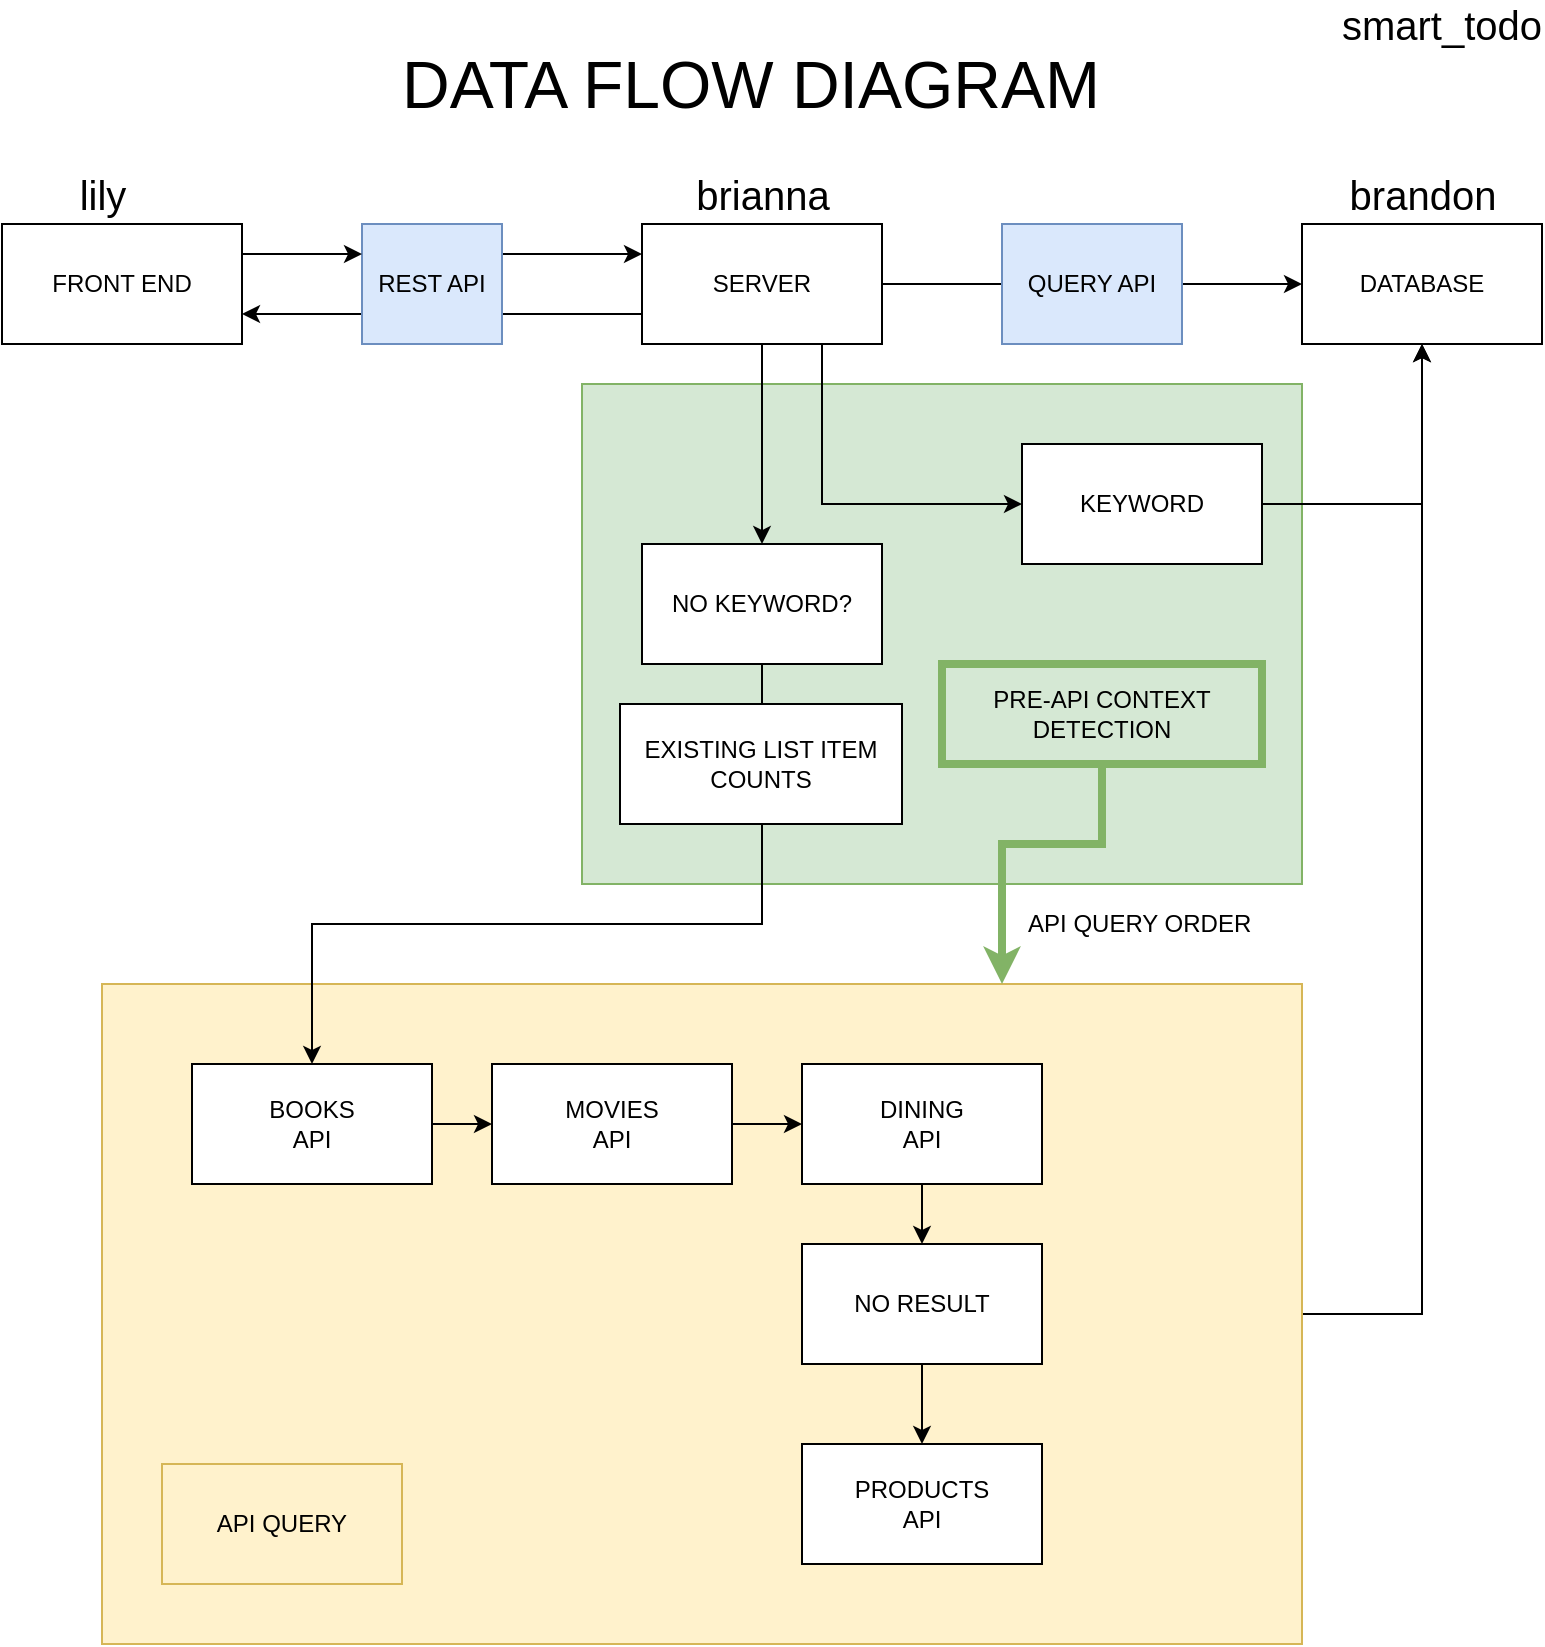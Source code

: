 <mxfile version="14.5.1" type="device" pages="2"><diagram id="akPs3F7u47zEiU5aFHe5" name="Page-1"><mxGraphModel dx="1422" dy="764" grid="1" gridSize="10" guides="1" tooltips="1" connect="1" arrows="1" fold="1" page="1" pageScale="1" pageWidth="827" pageHeight="1169" math="0" shadow="0"><root><mxCell id="0"/><mxCell id="1" parent="0"/><mxCell id="kNsVRQtsYTzr1kJDwFpK-58" value="" style="rounded=0;whiteSpace=wrap;html=1;fillColor=#d5e8d4;strokeColor=#82b366;" vertex="1" parent="1"><mxGeometry x="330" y="200" width="360" height="250" as="geometry"/></mxCell><mxCell id="kNsVRQtsYTzr1kJDwFpK-48" style="edgeStyle=orthogonalEdgeStyle;rounded=0;orthogonalLoop=1;jettySize=auto;html=1;exitX=1;exitY=0.5;exitDx=0;exitDy=0;entryX=0.5;entryY=1;entryDx=0;entryDy=0;" edge="1" parent="1" source="kNsVRQtsYTzr1kJDwFpK-46" target="kNsVRQtsYTzr1kJDwFpK-3"><mxGeometry relative="1" as="geometry"/></mxCell><mxCell id="kNsVRQtsYTzr1kJDwFpK-46" value="" style="rounded=0;whiteSpace=wrap;html=1;fillColor=#fff2cc;strokeColor=#d6b656;" vertex="1" parent="1"><mxGeometry x="90" y="500" width="600" height="330" as="geometry"/></mxCell><mxCell id="kNsVRQtsYTzr1kJDwFpK-10" style="edgeStyle=orthogonalEdgeStyle;rounded=0;orthogonalLoop=1;jettySize=auto;html=1;exitX=1;exitY=0.25;exitDx=0;exitDy=0;entryX=0;entryY=0.25;entryDx=0;entryDy=0;" edge="1" parent="1" source="kNsVRQtsYTzr1kJDwFpK-51" target="kNsVRQtsYTzr1kJDwFpK-2"><mxGeometry relative="1" as="geometry"/></mxCell><mxCell id="kNsVRQtsYTzr1kJDwFpK-1" value="FRONT END" style="rounded=0;whiteSpace=wrap;html=1;" vertex="1" parent="1"><mxGeometry x="40" y="120" width="120" height="60" as="geometry"/></mxCell><mxCell id="kNsVRQtsYTzr1kJDwFpK-21" style="edgeStyle=orthogonalEdgeStyle;rounded=0;orthogonalLoop=1;jettySize=auto;html=1;exitX=0;exitY=0.75;exitDx=0;exitDy=0;entryX=1;entryY=0.75;entryDx=0;entryDy=0;" edge="1" parent="1" source="kNsVRQtsYTzr1kJDwFpK-2" target="kNsVRQtsYTzr1kJDwFpK-1"><mxGeometry relative="1" as="geometry"/></mxCell><mxCell id="kNsVRQtsYTzr1kJDwFpK-33" style="edgeStyle=orthogonalEdgeStyle;rounded=0;orthogonalLoop=1;jettySize=auto;html=1;exitX=0.5;exitY=1;exitDx=0;exitDy=0;entryX=0.5;entryY=0;entryDx=0;entryDy=0;" edge="1" parent="1" source="kNsVRQtsYTzr1kJDwFpK-2" target="kNsVRQtsYTzr1kJDwFpK-27"><mxGeometry relative="1" as="geometry"/></mxCell><mxCell id="kNsVRQtsYTzr1kJDwFpK-43" style="edgeStyle=orthogonalEdgeStyle;rounded=0;orthogonalLoop=1;jettySize=auto;html=1;exitX=0.75;exitY=1;exitDx=0;exitDy=0;entryX=0;entryY=0.5;entryDx=0;entryDy=0;" edge="1" parent="1" source="kNsVRQtsYTzr1kJDwFpK-2" target="kNsVRQtsYTzr1kJDwFpK-34"><mxGeometry relative="1" as="geometry"/></mxCell><mxCell id="kNsVRQtsYTzr1kJDwFpK-50" style="edgeStyle=orthogonalEdgeStyle;rounded=0;orthogonalLoop=1;jettySize=auto;html=1;exitX=1;exitY=0.5;exitDx=0;exitDy=0;entryX=0;entryY=0.5;entryDx=0;entryDy=0;" edge="1" parent="1" source="kNsVRQtsYTzr1kJDwFpK-2" target="kNsVRQtsYTzr1kJDwFpK-3"><mxGeometry relative="1" as="geometry"/></mxCell><mxCell id="kNsVRQtsYTzr1kJDwFpK-2" value="SERVER" style="rounded=0;whiteSpace=wrap;html=1;" vertex="1" parent="1"><mxGeometry x="360" y="120" width="120" height="60" as="geometry"/></mxCell><mxCell id="kNsVRQtsYTzr1kJDwFpK-3" value="DATABASE" style="rounded=0;whiteSpace=wrap;html=1;" vertex="1" parent="1"><mxGeometry x="690" y="120" width="120" height="60" as="geometry"/></mxCell><mxCell id="kNsVRQtsYTzr1kJDwFpK-35" style="edgeStyle=orthogonalEdgeStyle;rounded=0;orthogonalLoop=1;jettySize=auto;html=1;exitX=1;exitY=0.5;exitDx=0;exitDy=0;entryX=0;entryY=0.5;entryDx=0;entryDy=0;" edge="1" parent="1" source="kNsVRQtsYTzr1kJDwFpK-5" target="kNsVRQtsYTzr1kJDwFpK-6"><mxGeometry relative="1" as="geometry"/></mxCell><mxCell id="kNsVRQtsYTzr1kJDwFpK-5" value="BOOKS&lt;br&gt;API" style="rounded=0;whiteSpace=wrap;html=1;" vertex="1" parent="1"><mxGeometry x="135" y="540" width="120" height="60" as="geometry"/></mxCell><mxCell id="kNsVRQtsYTzr1kJDwFpK-36" style="edgeStyle=orthogonalEdgeStyle;rounded=0;orthogonalLoop=1;jettySize=auto;html=1;exitX=1;exitY=0.5;exitDx=0;exitDy=0;entryX=0;entryY=0.5;entryDx=0;entryDy=0;" edge="1" parent="1" source="kNsVRQtsYTzr1kJDwFpK-6" target="kNsVRQtsYTzr1kJDwFpK-7"><mxGeometry relative="1" as="geometry"><mxPoint x="515" y="570" as="sourcePoint"/></mxGeometry></mxCell><mxCell id="kNsVRQtsYTzr1kJDwFpK-6" value="MOVIES&lt;br&gt;API" style="rounded=0;whiteSpace=wrap;html=1;" vertex="1" parent="1"><mxGeometry x="285" y="540" width="120" height="60" as="geometry"/></mxCell><mxCell id="kNsVRQtsYTzr1kJDwFpK-45" style="edgeStyle=orthogonalEdgeStyle;rounded=0;orthogonalLoop=1;jettySize=auto;html=1;exitX=0.5;exitY=1;exitDx=0;exitDy=0;entryX=0.5;entryY=0;entryDx=0;entryDy=0;" edge="1" parent="1" source="kNsVRQtsYTzr1kJDwFpK-7" target="kNsVRQtsYTzr1kJDwFpK-38"><mxGeometry relative="1" as="geometry"/></mxCell><mxCell id="kNsVRQtsYTzr1kJDwFpK-7" value="DINING&lt;br&gt;API" style="rounded=0;whiteSpace=wrap;html=1;" vertex="1" parent="1"><mxGeometry x="440" y="540" width="120" height="60" as="geometry"/></mxCell><mxCell id="kNsVRQtsYTzr1kJDwFpK-8" value="PRODUCTS&lt;br&gt;API" style="rounded=0;whiteSpace=wrap;html=1;" vertex="1" parent="1"><mxGeometry x="440" y="730" width="120" height="60" as="geometry"/></mxCell><mxCell id="kNsVRQtsYTzr1kJDwFpK-28" style="edgeStyle=orthogonalEdgeStyle;rounded=0;orthogonalLoop=1;jettySize=auto;html=1;exitX=0.5;exitY=1;exitDx=0;exitDy=0;entryX=0.5;entryY=0;entryDx=0;entryDy=0;" edge="1" parent="1" target="kNsVRQtsYTzr1kJDwFpK-5"><mxGeometry relative="1" as="geometry"><mxPoint x="420" y="440" as="sourcePoint"/><Array as="points"><mxPoint x="195" y="470"/></Array></mxGeometry></mxCell><mxCell id="kNsVRQtsYTzr1kJDwFpK-27" value="NO KEYWORD?" style="rounded=0;whiteSpace=wrap;html=1;" vertex="1" parent="1"><mxGeometry x="360" y="280" width="120" height="60" as="geometry"/></mxCell><mxCell id="kNsVRQtsYTzr1kJDwFpK-44" style="edgeStyle=orthogonalEdgeStyle;rounded=0;orthogonalLoop=1;jettySize=auto;html=1;exitX=1;exitY=0.5;exitDx=0;exitDy=0;entryX=0.5;entryY=1;entryDx=0;entryDy=0;" edge="1" parent="1" source="kNsVRQtsYTzr1kJDwFpK-34" target="kNsVRQtsYTzr1kJDwFpK-3"><mxGeometry relative="1" as="geometry"/></mxCell><mxCell id="kNsVRQtsYTzr1kJDwFpK-34" value="KEYWORD" style="rounded=0;whiteSpace=wrap;html=1;" vertex="1" parent="1"><mxGeometry x="550" y="230" width="120" height="60" as="geometry"/></mxCell><mxCell id="kNsVRQtsYTzr1kJDwFpK-40" style="edgeStyle=orthogonalEdgeStyle;rounded=0;orthogonalLoop=1;jettySize=auto;html=1;exitX=0.5;exitY=1;exitDx=0;exitDy=0;entryX=0.5;entryY=0;entryDx=0;entryDy=0;" edge="1" parent="1" source="kNsVRQtsYTzr1kJDwFpK-38" target="kNsVRQtsYTzr1kJDwFpK-8"><mxGeometry relative="1" as="geometry"/></mxCell><mxCell id="kNsVRQtsYTzr1kJDwFpK-38" value="NO RESULT" style="rounded=0;whiteSpace=wrap;html=1;" vertex="1" parent="1"><mxGeometry x="440" y="630" width="120" height="60" as="geometry"/></mxCell><mxCell id="kNsVRQtsYTzr1kJDwFpK-49" value="API QUERY" style="rounded=0;whiteSpace=wrap;html=1;fillColor=#fff2cc;strokeColor=#d6b656;" vertex="1" parent="1"><mxGeometry x="120" y="740" width="120" height="60" as="geometry"/></mxCell><mxCell id="kNsVRQtsYTzr1kJDwFpK-51" value="REST API" style="rounded=0;whiteSpace=wrap;html=1;fillColor=#dae8fc;strokeColor=#6c8ebf;" vertex="1" parent="1"><mxGeometry x="220" y="120" width="70" height="60" as="geometry"/></mxCell><mxCell id="kNsVRQtsYTzr1kJDwFpK-52" style="edgeStyle=orthogonalEdgeStyle;rounded=0;orthogonalLoop=1;jettySize=auto;html=1;exitX=1;exitY=0.25;exitDx=0;exitDy=0;entryX=0;entryY=0.25;entryDx=0;entryDy=0;" edge="1" parent="1" source="kNsVRQtsYTzr1kJDwFpK-1" target="kNsVRQtsYTzr1kJDwFpK-51"><mxGeometry relative="1" as="geometry"><mxPoint x="160" y="135" as="sourcePoint"/><mxPoint x="360" y="135" as="targetPoint"/></mxGeometry></mxCell><mxCell id="kNsVRQtsYTzr1kJDwFpK-53" value="QUERY API" style="rounded=0;whiteSpace=wrap;html=1;fillColor=#dae8fc;strokeColor=#6c8ebf;" vertex="1" parent="1"><mxGeometry x="540" y="120" width="90" height="60" as="geometry"/></mxCell><mxCell id="kNsVRQtsYTzr1kJDwFpK-70" style="edgeStyle=orthogonalEdgeStyle;rounded=0;orthogonalLoop=1;jettySize=auto;html=1;exitX=0.5;exitY=1;exitDx=0;exitDy=0;entryX=0.75;entryY=0;entryDx=0;entryDy=0;fillColor=#d5e8d4;strokeColor=#82b366;strokeWidth=4;" edge="1" parent="1" source="kNsVRQtsYTzr1kJDwFpK-59" target="kNsVRQtsYTzr1kJDwFpK-46"><mxGeometry relative="1" as="geometry"><Array as="points"><mxPoint x="590" y="430"/><mxPoint x="540" y="430"/></Array></mxGeometry></mxCell><mxCell id="kNsVRQtsYTzr1kJDwFpK-59" value="PRE-API CONTEXT DETECTION" style="rounded=0;whiteSpace=wrap;html=1;fillColor=#d5e8d4;strokeColor=#82b366;strokeWidth=4;" vertex="1" parent="1"><mxGeometry x="510" y="340" width="160" height="50" as="geometry"/></mxCell><mxCell id="kNsVRQtsYTzr1kJDwFpK-68" style="edgeStyle=orthogonalEdgeStyle;rounded=0;orthogonalLoop=1;jettySize=auto;html=1;exitX=0.5;exitY=1;exitDx=0;exitDy=0;entryX=0.5;entryY=0;entryDx=0;entryDy=0;" edge="1" parent="1" source="kNsVRQtsYTzr1kJDwFpK-27"><mxGeometry relative="1" as="geometry"><mxPoint x="420" y="340" as="sourcePoint"/><mxPoint x="420" y="380" as="targetPoint"/><Array as="points"><mxPoint x="420" y="470"/></Array></mxGeometry></mxCell><mxCell id="kNsVRQtsYTzr1kJDwFpK-69" value="EXISTING LIST ITEM COUNTS" style="rounded=0;whiteSpace=wrap;html=1;" vertex="1" parent="1"><mxGeometry x="349" y="360" width="141" height="60" as="geometry"/></mxCell><mxCell id="kNsVRQtsYTzr1kJDwFpK-71" value="API QUERY ORDER&amp;nbsp;" style="text;html=1;align=center;verticalAlign=middle;resizable=0;points=[];autosize=1;" vertex="1" parent="1"><mxGeometry x="545" y="460" width="130" height="20" as="geometry"/></mxCell><mxCell id="kNsVRQtsYTzr1kJDwFpK-73" value="DATA FLOW DIAGRAM" style="text;html=1;align=center;verticalAlign=middle;resizable=0;points=[];autosize=1;fontSize=33;" vertex="1" parent="1"><mxGeometry x="234" y="25" width="360" height="50" as="geometry"/></mxCell><mxCell id="kNsVRQtsYTzr1kJDwFpK-74" value="smart_todo" style="text;html=1;strokeColor=none;fillColor=none;align=center;verticalAlign=middle;whiteSpace=wrap;rounded=0;fontSize=20;" vertex="1" parent="1"><mxGeometry x="740" y="10" width="40" height="20" as="geometry"/></mxCell><mxCell id="kNsVRQtsYTzr1kJDwFpK-76" value="brianna" style="text;html=1;align=center;verticalAlign=middle;resizable=0;points=[];autosize=1;fontSize=20;" vertex="1" parent="1"><mxGeometry x="380" y="90" width="80" height="30" as="geometry"/></mxCell><mxCell id="kNsVRQtsYTzr1kJDwFpK-79" value="lily" style="text;html=1;align=center;verticalAlign=middle;resizable=0;points=[];autosize=1;fontSize=20;" vertex="1" parent="1"><mxGeometry x="70" y="90" width="40" height="30" as="geometry"/></mxCell><mxCell id="kNsVRQtsYTzr1kJDwFpK-80" value="brandon" style="text;html=1;align=center;verticalAlign=middle;resizable=0;points=[];autosize=1;fontSize=20;" vertex="1" parent="1"><mxGeometry x="705" y="90" width="90" height="30" as="geometry"/></mxCell></root></mxGraphModel></diagram><diagram id="EKnsAu1koXxiraQ2GTsO" name="Page-2"><mxGraphModel dx="1185" dy="1806" grid="1" gridSize="10" guides="1" tooltips="1" connect="1" arrows="1" fold="1" page="1" pageScale="1" pageWidth="827" pageHeight="1169" math="0" shadow="0"><root><mxCell id="0pTXYxEV5gn-AIqveKYm-0"/><mxCell id="0pTXYxEV5gn-AIqveKYm-1" parent="0pTXYxEV5gn-AIqveKYm-0"/><mxCell id="0pTXYxEV5gn-AIqveKYm-2" value="" style="endArrow=classic;html=1;strokeWidth=4;fontSize=20;" edge="1" parent="0pTXYxEV5gn-AIqveKYm-1"><mxGeometry width="50" height="50" relative="1" as="geometry"><mxPoint x="390" y="460" as="sourcePoint"/><mxPoint x="390" y="-100" as="targetPoint"/></mxGeometry></mxCell><mxCell id="0pTXYxEV5gn-AIqveKYm-3" value="" style="endArrow=classic;html=1;strokeWidth=4;fontSize=20;fillColor=#dae8fc;strokeColor=#6c8ebf;" edge="1" parent="0pTXYxEV5gn-AIqveKYm-1"><mxGeometry width="50" height="50" relative="1" as="geometry"><mxPoint x="390" y="420" as="sourcePoint"/><mxPoint x="310" y="10" as="targetPoint"/><Array as="points"><mxPoint x="310" y="350"/></Array></mxGeometry></mxCell><mxCell id="0pTXYxEV5gn-AIqveKYm-4" value="" style="endArrow=classic;html=1;strokeWidth=4;fontSize=20;" edge="1" parent="0pTXYxEV5gn-AIqveKYm-1"><mxGeometry width="50" height="50" relative="1" as="geometry"><mxPoint x="390" y="420" as="sourcePoint"/><mxPoint x="470" y="200" as="targetPoint"/><Array as="points"><mxPoint x="470" y="350"/></Array></mxGeometry></mxCell><mxCell id="0pTXYxEV5gn-AIqveKYm-8" value="" style="endArrow=classic;html=1;strokeWidth=4;fontSize=20;dashed=1;fillColor=#d5e8d4;strokeColor=#82b366;" edge="1" parent="0pTXYxEV5gn-AIqveKYm-1"><mxGeometry width="50" height="50" relative="1" as="geometry"><mxPoint x="260" y="230" as="sourcePoint"/><mxPoint x="310" y="190" as="targetPoint"/><Array as="points"><mxPoint x="260" y="200"/><mxPoint x="280" y="190"/></Array></mxGeometry></mxCell><mxCell id="0pTXYxEV5gn-AIqveKYm-9" value="" style="endArrow=classic;html=1;strokeWidth=4;fontSize=20;fillColor=#f8cecc;strokeColor=#b85450;" edge="1" parent="0pTXYxEV5gn-AIqveKYm-1"><mxGeometry width="50" height="50" relative="1" as="geometry"><mxPoint x="310" y="170" as="sourcePoint"/><mxPoint x="350" y="90" as="targetPoint"/><Array as="points"><mxPoint x="350" y="160"/></Array></mxGeometry></mxCell><mxCell id="0pTXYxEV5gn-AIqveKYm-10" value="" style="endArrow=classic;html=1;strokeWidth=4;fontSize=20;fillColor=#d5e8d4;strokeColor=#82b366;" edge="1" parent="0pTXYxEV5gn-AIqveKYm-1"><mxGeometry width="50" height="50" relative="1" as="geometry"><mxPoint x="310" y="290" as="sourcePoint"/><mxPoint x="260" y="230" as="targetPoint"/><Array as="points"><mxPoint x="260" y="280"/></Array></mxGeometry></mxCell><mxCell id="0pTXYxEV5gn-AIqveKYm-12" value="" style="endArrow=classic;html=1;strokeWidth=4;fontSize=20;dashed=1;fillColor=#d5e8d4;strokeColor=#82b366;" edge="1" parent="0pTXYxEV5gn-AIqveKYm-1"><mxGeometry width="50" height="50" relative="1" as="geometry"><mxPoint x="260" y="90" as="sourcePoint"/><mxPoint x="310" y="50" as="targetPoint"/><Array as="points"><mxPoint x="260" y="60"/><mxPoint x="280" y="50"/></Array></mxGeometry></mxCell><mxCell id="0pTXYxEV5gn-AIqveKYm-13" value="" style="endArrow=classic;html=1;strokeWidth=4;fontSize=20;fillColor=#d5e8d4;strokeColor=#82b366;" edge="1" parent="0pTXYxEV5gn-AIqveKYm-1"><mxGeometry width="50" height="50" relative="1" as="geometry"><mxPoint x="310" y="150" as="sourcePoint"/><mxPoint x="260" y="90" as="targetPoint"/><Array as="points"><mxPoint x="260" y="140"/></Array></mxGeometry></mxCell><mxCell id="0pTXYxEV5gn-AIqveKYm-14" value="" style="endArrow=classic;html=1;strokeWidth=4;fontSize=20;fillColor=#dae8fc;strokeColor=#6c8ebf;dashed=1;" edge="1" parent="0pTXYxEV5gn-AIqveKYm-1"><mxGeometry width="50" height="50" relative="1" as="geometry"><mxPoint x="310" y="10" as="sourcePoint"/><mxPoint x="390" y="-50" as="targetPoint"/><Array as="points"><mxPoint x="310" y="-30"/></Array></mxGeometry></mxCell><mxCell id="0pTXYxEV5gn-AIqveKYm-16" value="" style="endArrow=classic;html=1;strokeWidth=4;fontSize=20;fillColor=#f8cecc;strokeColor=#b85450;dashed=1;" edge="1" parent="0pTXYxEV5gn-AIqveKYm-1"><mxGeometry width="50" height="50" relative="1" as="geometry"><mxPoint x="350" y="90" as="sourcePoint"/><mxPoint x="310" y="40" as="targetPoint"/><Array as="points"><mxPoint x="350" y="50"/></Array></mxGeometry></mxCell></root></mxGraphModel></diagram></mxfile>